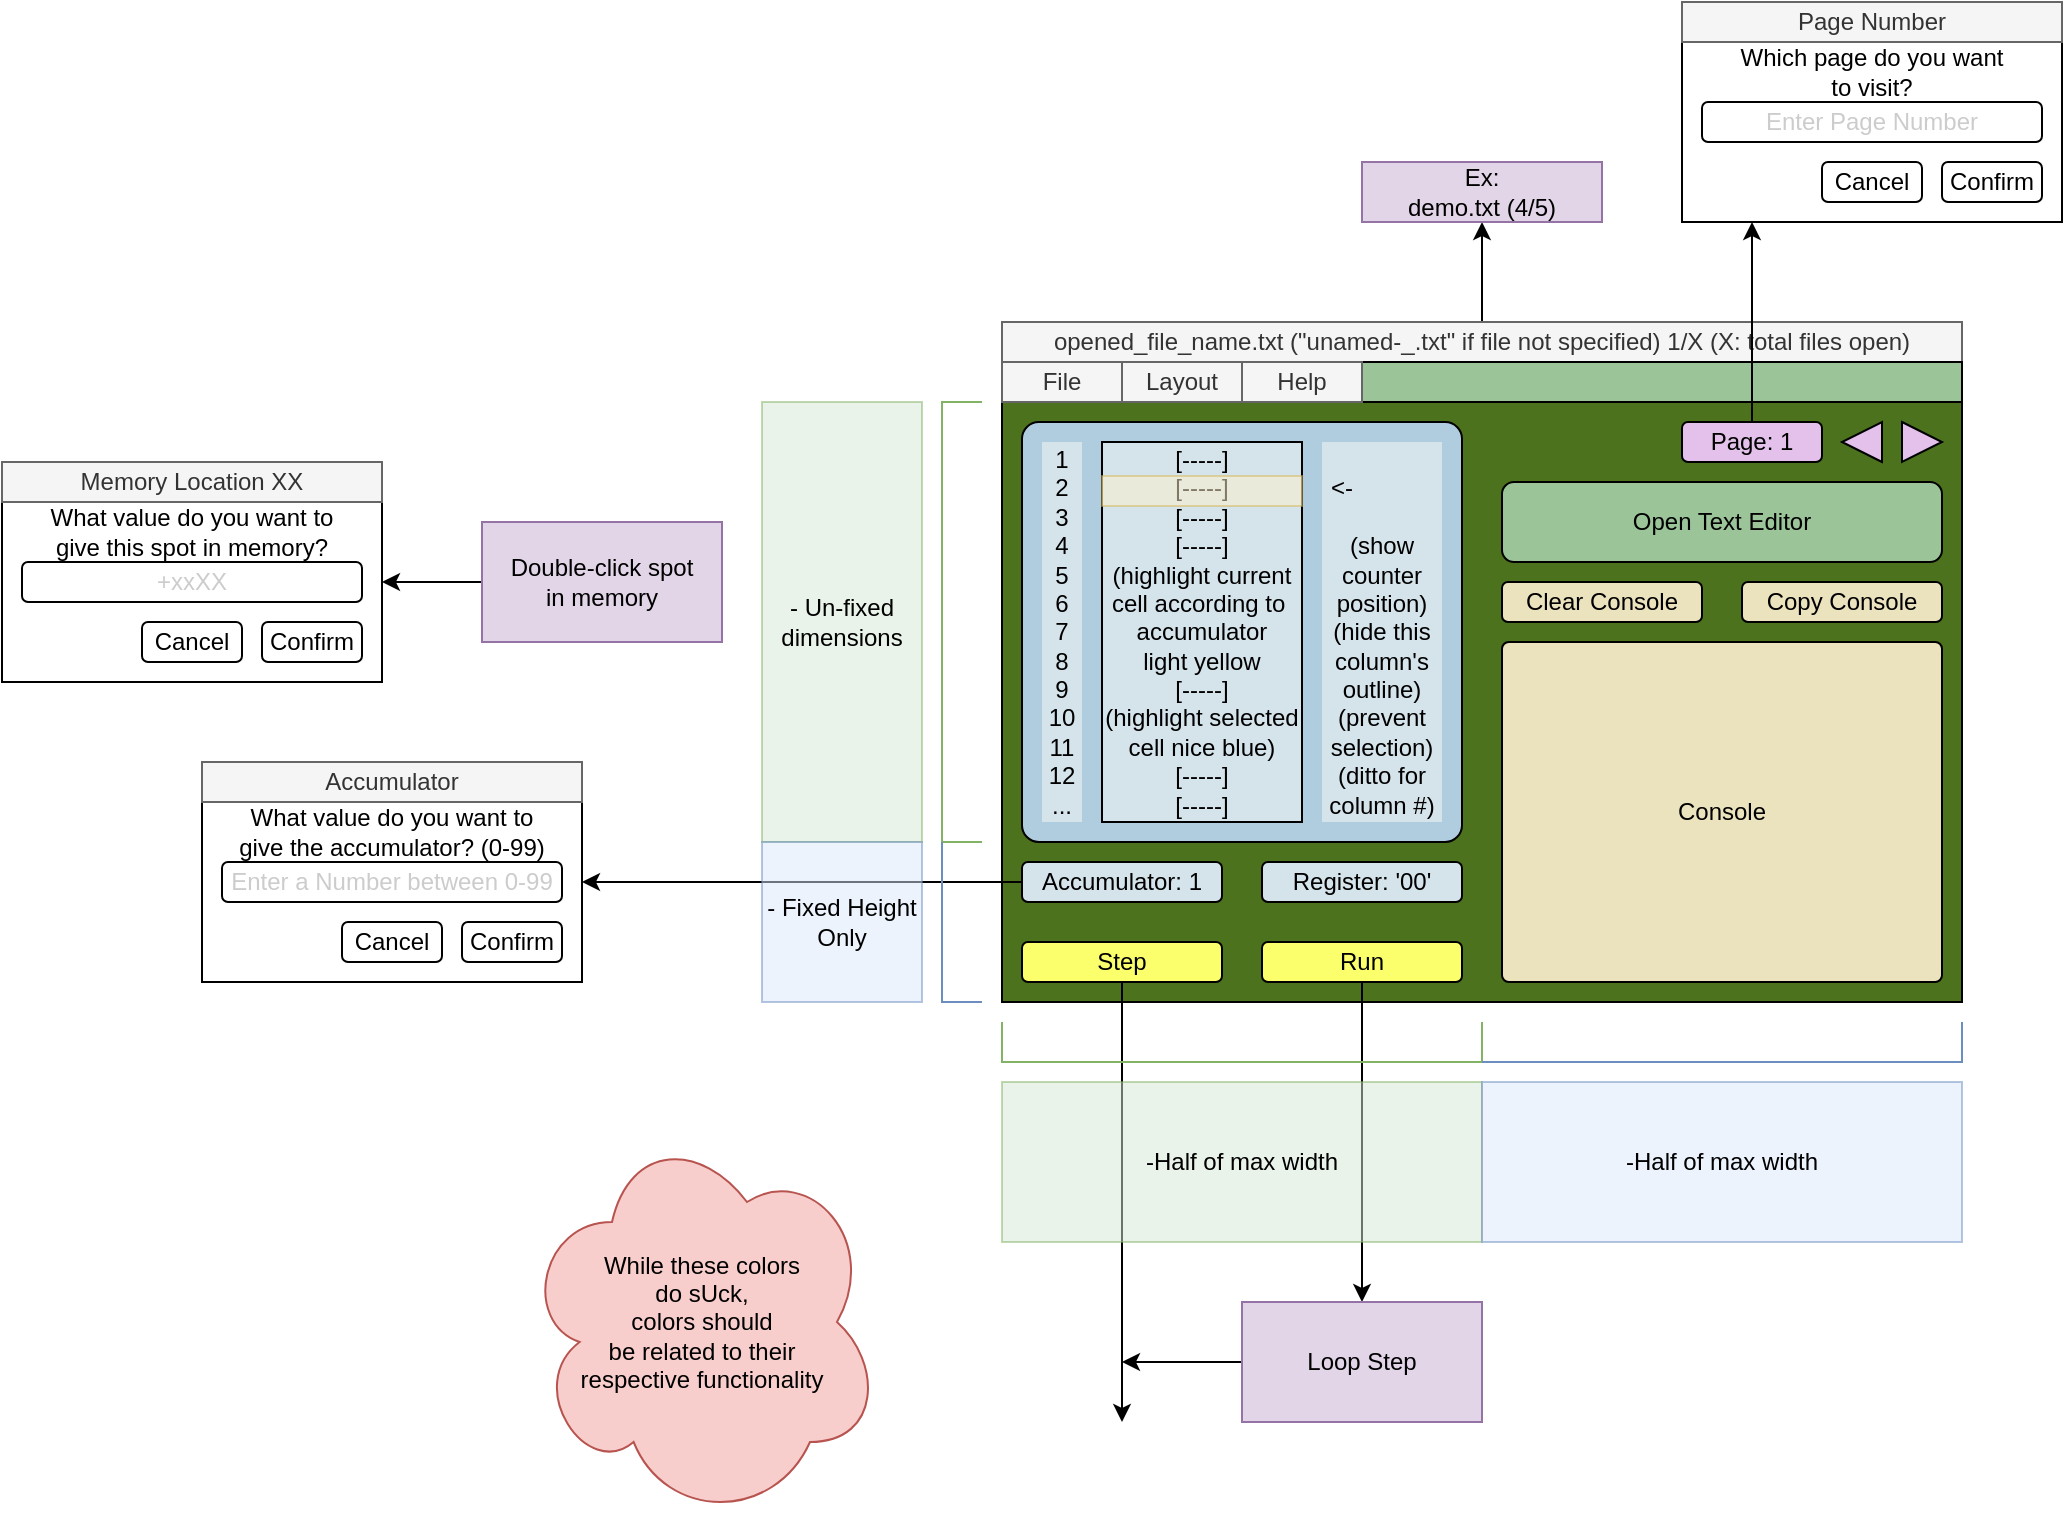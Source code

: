 <mxfile>
    <diagram id="1IKONmWEsu5W-emo_XLy" name="Page-1">
        <mxGraphModel dx="1456" dy="1460" grid="1" gridSize="10" guides="1" tooltips="1" connect="1" arrows="1" fold="1" page="1" pageScale="1" pageWidth="850" pageHeight="1100" math="0" shadow="0">
            <root>
                <mxCell id="0"/>
                <mxCell id="1" parent="0"/>
                <mxCell id="2" value="" style="rounded=0;whiteSpace=wrap;html=1;fillColor=#4C721D;" parent="1" vertex="1">
                    <mxGeometry x="210" y="150" width="480" height="320" as="geometry"/>
                </mxCell>
                <mxCell id="62" style="edgeStyle=none;rounded=0;html=1;fontColor=#CCCCCC;" edge="1" parent="1" source="4">
                    <mxGeometry relative="1" as="geometry">
                        <mxPoint x="450.0" y="80" as="targetPoint"/>
                    </mxGeometry>
                </mxCell>
                <mxCell id="4" value="opened_file_name.txt (&quot;unamed-_.txt&quot; if file not specified) 1/X (X: total files open)" style="rounded=0;whiteSpace=wrap;html=1;fillColor=#f5f5f5;fontColor=#333333;strokeColor=#666666;" parent="1" vertex="1">
                    <mxGeometry x="210" y="130" width="480" height="20" as="geometry"/>
                </mxCell>
                <mxCell id="6" value="Console" style="rounded=1;whiteSpace=wrap;html=1;arcSize=2;fillColor=#EBE2BE;" parent="1" vertex="1">
                    <mxGeometry x="460" y="290" width="220" height="170" as="geometry"/>
                </mxCell>
                <mxCell id="44" style="edgeStyle=none;rounded=0;html=1;" edge="1" parent="1" source="7">
                    <mxGeometry relative="1" as="geometry">
                        <mxPoint x="270" y="680" as="targetPoint"/>
                    </mxGeometry>
                </mxCell>
                <mxCell id="7" value="Step" style="rounded=1;whiteSpace=wrap;html=1;fillColor=#FAFF6B;" parent="1" vertex="1">
                    <mxGeometry x="220" y="440" width="100" height="20" as="geometry"/>
                </mxCell>
                <mxCell id="45" style="edgeStyle=none;rounded=0;html=1;" edge="1" parent="1" source="8">
                    <mxGeometry relative="1" as="geometry">
                        <mxPoint x="390" y="620" as="targetPoint"/>
                    </mxGeometry>
                </mxCell>
                <mxCell id="8" value="Run" style="rounded=1;whiteSpace=wrap;html=1;fillColor=#FAFF6B;" parent="1" vertex="1">
                    <mxGeometry x="340" y="440" width="100" height="20" as="geometry"/>
                </mxCell>
                <mxCell id="10" value="Register: '00'" style="rounded=1;whiteSpace=wrap;html=1;fillColor=#D5E3EB;" parent="1" vertex="1">
                    <mxGeometry x="340" y="400" width="100" height="20" as="geometry"/>
                </mxCell>
                <mxCell id="48" style="edgeStyle=none;rounded=0;html=1;" edge="1" parent="1" source="11">
                    <mxGeometry relative="1" as="geometry">
                        <mxPoint x="2.274e-13" y="410" as="targetPoint"/>
                    </mxGeometry>
                </mxCell>
                <mxCell id="11" value="Accumulator: 1" style="rounded=1;whiteSpace=wrap;html=1;fillColor=#D5E3EB;" parent="1" vertex="1">
                    <mxGeometry x="220" y="400" width="100" height="20" as="geometry"/>
                </mxCell>
                <mxCell id="13" value="Memory" style="rounded=1;whiteSpace=wrap;html=1;arcSize=4;fillColor=#AFCDDE;" parent="1" vertex="1">
                    <mxGeometry x="220" y="180" width="220" height="210" as="geometry"/>
                </mxCell>
                <mxCell id="15" value="1&lt;br&gt;2&lt;br&gt;3&lt;br&gt;4&lt;br&gt;5&lt;br&gt;6&lt;br&gt;7&lt;br&gt;8&lt;br&gt;9&lt;br&gt;10&lt;br&gt;11&lt;br&gt;12&lt;br&gt;..." style="rounded=0;whiteSpace=wrap;html=1;strokeColor=none;fillColor=#D5E3EB;" parent="1" vertex="1">
                    <mxGeometry x="230" y="190" width="20" height="190" as="geometry"/>
                </mxCell>
                <mxCell id="16" value="[-----]&lt;br&gt;[-----]&lt;br&gt;[-----]&lt;br style=&quot;border-color: var(--border-color);&quot;&gt;[-----]&lt;br style=&quot;border-color: var(--border-color);&quot;&gt;(highlight current&lt;br style=&quot;border-color: var(--border-color);&quot;&gt;cell according to&amp;nbsp;&lt;br style=&quot;border-color: var(--border-color);&quot;&gt;accumulator&lt;br style=&quot;border-color: var(--border-color);&quot;&gt;light yellow&lt;br style=&quot;border-color: var(--border-color);&quot;&gt;[-----]&lt;br style=&quot;border-color: var(--border-color);&quot;&gt;(highlight selected&lt;br style=&quot;border-color: var(--border-color);&quot;&gt;cell nice blue)&lt;br style=&quot;border-color: var(--border-color);&quot;&gt;[-----]&lt;br style=&quot;border-color: var(--border-color);&quot;&gt;[-----]" style="rounded=0;whiteSpace=wrap;html=1;fillColor=#D5E3EB;" parent="1" vertex="1">
                    <mxGeometry x="260" y="190" width="100" height="190" as="geometry"/>
                </mxCell>
                <mxCell id="17" value="&lt;br&gt;&amp;lt;-&amp;nbsp; &amp;nbsp; &amp;nbsp; &amp;nbsp; &amp;nbsp; &amp;nbsp;&amp;nbsp;&lt;br&gt;&lt;br&gt;(show&lt;br&gt;counter&lt;br&gt;position)&lt;br&gt;(hide this&lt;br&gt;column's&lt;br&gt;outline)&lt;br&gt;(prevent&lt;br&gt;selection)&lt;br&gt;(ditto for&lt;br&gt;column #)" style="rounded=0;whiteSpace=wrap;html=1;fillColor=#D5E3EB;strokeColor=none;strokeWidth=1;" parent="1" vertex="1">
                    <mxGeometry x="370" y="190" width="60" height="190" as="geometry"/>
                </mxCell>
                <mxCell id="19" value="" style="rounded=0;whiteSpace=wrap;html=1;fillColor=#fff2cc;strokeColor=#d6b656;gradientColor=none;opacity=50;" vertex="1" parent="1">
                    <mxGeometry x="260" y="207" width="100" height="15" as="geometry"/>
                </mxCell>
                <mxCell id="24" value="- Un-fixed dimensions" style="rounded=0;whiteSpace=wrap;html=1;fillColor=#d5e8d4;strokeColor=#82b366;opacity=50;" vertex="1" parent="1">
                    <mxGeometry x="90" y="170" width="80" height="220" as="geometry"/>
                </mxCell>
                <mxCell id="25" value="" style="endArrow=none;html=1;fillColor=#d5e8d4;strokeColor=#82b366;rounded=0;" edge="1" parent="1">
                    <mxGeometry width="50" height="50" relative="1" as="geometry">
                        <mxPoint x="200" y="390" as="sourcePoint"/>
                        <mxPoint x="200" y="170" as="targetPoint"/>
                        <Array as="points">
                            <mxPoint x="180" y="390"/>
                            <mxPoint x="180" y="170"/>
                        </Array>
                    </mxGeometry>
                </mxCell>
                <mxCell id="26" value="" style="endArrow=none;html=1;fillColor=#dae8fc;strokeColor=#6c8ebf;rounded=0;" edge="1" parent="1">
                    <mxGeometry width="50" height="50" relative="1" as="geometry">
                        <mxPoint x="200" y="470" as="sourcePoint"/>
                        <mxPoint x="180" y="390" as="targetPoint"/>
                        <Array as="points">
                            <mxPoint x="180" y="470"/>
                        </Array>
                    </mxGeometry>
                </mxCell>
                <mxCell id="22" value="- Fixed Height&lt;br&gt;Only" style="whiteSpace=wrap;html=1;aspect=fixed;fillColor=#dae8fc;strokeColor=#6c8ebf;opacity=50;" vertex="1" parent="1">
                    <mxGeometry x="90" y="390" width="80" height="80" as="geometry"/>
                </mxCell>
                <mxCell id="27" value="-Half of max width" style="rounded=0;whiteSpace=wrap;html=1;fillColor=#d5e8d4;strokeColor=#82b366;opacity=50;" vertex="1" parent="1">
                    <mxGeometry x="210" y="510" width="240" height="80" as="geometry"/>
                </mxCell>
                <mxCell id="28" value="-Half of max width" style="rounded=0;whiteSpace=wrap;html=1;fillColor=#dae8fc;strokeColor=#6c8ebf;opacity=50;" vertex="1" parent="1">
                    <mxGeometry x="450" y="510" width="240" height="80" as="geometry"/>
                </mxCell>
                <mxCell id="29" value="" style="endArrow=none;html=1;rounded=0;fillColor=#d5e8d4;strokeColor=#82b366;" edge="1" parent="1">
                    <mxGeometry width="50" height="50" relative="1" as="geometry">
                        <mxPoint x="210" y="480" as="sourcePoint"/>
                        <mxPoint x="450" y="480" as="targetPoint"/>
                        <Array as="points">
                            <mxPoint x="210" y="500"/>
                            <mxPoint x="450" y="500"/>
                        </Array>
                    </mxGeometry>
                </mxCell>
                <mxCell id="30" value="" style="endArrow=none;html=1;rounded=0;fillColor=#dae8fc;strokeColor=#6c8ebf;" edge="1" parent="1">
                    <mxGeometry width="50" height="50" relative="1" as="geometry">
                        <mxPoint x="450" y="500" as="sourcePoint"/>
                        <mxPoint x="690" y="480" as="targetPoint"/>
                        <Array as="points">
                            <mxPoint x="690" y="500"/>
                        </Array>
                    </mxGeometry>
                </mxCell>
                <mxCell id="31" value="Clear Console" style="rounded=1;whiteSpace=wrap;html=1;fillColor=#EBE2BE;" vertex="1" parent="1">
                    <mxGeometry x="460" y="260" width="100" height="20" as="geometry"/>
                </mxCell>
                <mxCell id="32" value="Open Text Editor" style="rounded=1;whiteSpace=wrap;html=1;fillColor=#9BC499;" vertex="1" parent="1">
                    <mxGeometry x="460" y="210" width="220" height="40" as="geometry"/>
                </mxCell>
                <mxCell id="33" value="Copy Console" style="rounded=1;whiteSpace=wrap;html=1;fillColor=#EBE2BE;" vertex="1" parent="1">
                    <mxGeometry x="580" y="260" width="100" height="20" as="geometry"/>
                </mxCell>
                <mxCell id="36" value="" style="rounded=0;whiteSpace=wrap;html=1;fillColor=#9BC499;" vertex="1" parent="1">
                    <mxGeometry x="210" y="150" width="480" height="20" as="geometry"/>
                </mxCell>
                <mxCell id="38" value="File" style="rounded=0;whiteSpace=wrap;html=1;fillColor=#f5f5f5;fontColor=#333333;strokeColor=#666666;" vertex="1" parent="1">
                    <mxGeometry x="210" y="150" width="60" height="20" as="geometry"/>
                </mxCell>
                <mxCell id="39" value="Layout" style="rounded=0;whiteSpace=wrap;html=1;fillColor=#f5f5f5;fontColor=#333333;strokeColor=#666666;" vertex="1" parent="1">
                    <mxGeometry x="270" y="150" width="60" height="20" as="geometry"/>
                </mxCell>
                <mxCell id="40" value="Help" style="rounded=0;whiteSpace=wrap;html=1;fillColor=#f5f5f5;fontColor=#333333;strokeColor=#666666;" vertex="1" parent="1">
                    <mxGeometry x="330" y="150" width="60" height="20" as="geometry"/>
                </mxCell>
                <mxCell id="42" value="While these colors&lt;br&gt;do sUck,&lt;br&gt;colors should&lt;br&gt;be related to their&lt;br&gt;respective functionality" style="ellipse;shape=cloud;whiteSpace=wrap;html=1;strokeColor=#b85450;strokeWidth=1;fillColor=#f8cecc;" vertex="1" parent="1">
                    <mxGeometry x="-30" y="530" width="180" height="200" as="geometry"/>
                </mxCell>
                <mxCell id="47" style="edgeStyle=none;rounded=0;html=1;" edge="1" parent="1" source="46">
                    <mxGeometry relative="1" as="geometry">
                        <mxPoint x="270" y="650" as="targetPoint"/>
                    </mxGeometry>
                </mxCell>
                <mxCell id="46" value="Loop Step" style="rounded=0;whiteSpace=wrap;html=1;strokeWidth=1;fillColor=#e1d5e7;strokeColor=#9673a6;" vertex="1" parent="1">
                    <mxGeometry x="330" y="620" width="120" height="60" as="geometry"/>
                </mxCell>
                <mxCell id="49" value="" style="rounded=0;whiteSpace=wrap;html=1;strokeWidth=1;" vertex="1" parent="1">
                    <mxGeometry x="-190" y="370" width="190" height="90" as="geometry"/>
                </mxCell>
                <mxCell id="50" value="Accumulator" style="rounded=0;whiteSpace=wrap;html=1;strokeWidth=1;fillColor=#f5f5f5;fontColor=#333333;strokeColor=#666666;" vertex="1" parent="1">
                    <mxGeometry x="-190" y="350" width="190" height="20" as="geometry"/>
                </mxCell>
                <mxCell id="51" value="What value do you want to&lt;br&gt;give the accumulator? (0-99)" style="rounded=0;whiteSpace=wrap;html=1;strokeWidth=1;strokeColor=none;fillColor=none;" vertex="1" parent="1">
                    <mxGeometry x="-190" y="370" width="190" height="30" as="geometry"/>
                </mxCell>
                <mxCell id="52" value="&lt;font color=&quot;#cccccc&quot;&gt;Enter a Number between 0-99&lt;/font&gt;" style="rounded=1;whiteSpace=wrap;html=1;strokeWidth=1;" vertex="1" parent="1">
                    <mxGeometry x="-180" y="400" width="170" height="20" as="geometry"/>
                </mxCell>
                <mxCell id="53" value="Confirm" style="rounded=1;whiteSpace=wrap;html=1;strokeWidth=1;" vertex="1" parent="1">
                    <mxGeometry x="-60" y="430" width="50" height="20" as="geometry"/>
                </mxCell>
                <mxCell id="54" value="Cancel" style="rounded=1;whiteSpace=wrap;html=1;strokeWidth=1;" vertex="1" parent="1">
                    <mxGeometry x="-120" y="430" width="50" height="20" as="geometry"/>
                </mxCell>
                <mxCell id="55" value="" style="rounded=0;whiteSpace=wrap;html=1;strokeWidth=1;" vertex="1" parent="1">
                    <mxGeometry x="-290" y="220" width="190" height="90" as="geometry"/>
                </mxCell>
                <mxCell id="56" value="Memory Location XX" style="rounded=0;whiteSpace=wrap;html=1;strokeWidth=1;fillColor=#f5f5f5;fontColor=#333333;strokeColor=#666666;" vertex="1" parent="1">
                    <mxGeometry x="-290" y="200" width="190" height="20" as="geometry"/>
                </mxCell>
                <mxCell id="57" value="What value do you want to&lt;br&gt;give this spot in memory?" style="rounded=0;whiteSpace=wrap;html=1;strokeWidth=1;strokeColor=none;fillColor=none;" vertex="1" parent="1">
                    <mxGeometry x="-290" y="220" width="190" height="30" as="geometry"/>
                </mxCell>
                <mxCell id="58" value="&lt;font color=&quot;#cccccc&quot;&gt;+xxXX&lt;/font&gt;" style="rounded=1;whiteSpace=wrap;html=1;strokeWidth=1;" vertex="1" parent="1">
                    <mxGeometry x="-280" y="250" width="170" height="20" as="geometry"/>
                </mxCell>
                <mxCell id="59" value="Confirm" style="rounded=1;whiteSpace=wrap;html=1;strokeWidth=1;" vertex="1" parent="1">
                    <mxGeometry x="-160" y="280" width="50" height="20" as="geometry"/>
                </mxCell>
                <mxCell id="60" value="Cancel" style="rounded=1;whiteSpace=wrap;html=1;strokeWidth=1;" vertex="1" parent="1">
                    <mxGeometry x="-220" y="280" width="50" height="20" as="geometry"/>
                </mxCell>
                <mxCell id="71" style="edgeStyle=none;rounded=0;html=1;fontColor=#CCCCCC;" edge="1" parent="1" source="61">
                    <mxGeometry relative="1" as="geometry">
                        <mxPoint x="-100" y="260" as="targetPoint"/>
                    </mxGeometry>
                </mxCell>
                <mxCell id="61" value="Double-click spot&lt;br&gt;in memory" style="rounded=0;whiteSpace=wrap;html=1;strokeWidth=1;fillColor=#e1d5e7;strokeColor=#9673a6;" vertex="1" parent="1">
                    <mxGeometry x="-50" y="230" width="120" height="60" as="geometry"/>
                </mxCell>
                <mxCell id="63" value="" style="triangle;whiteSpace=wrap;html=1;strokeWidth=1;fillColor=#E3C1EB;" vertex="1" parent="1">
                    <mxGeometry x="660" y="180" width="20" height="20" as="geometry"/>
                </mxCell>
                <mxCell id="64" value="" style="triangle;whiteSpace=wrap;html=1;strokeWidth=1;fillColor=#E3C1EB;direction=west;" vertex="1" parent="1">
                    <mxGeometry x="630" y="180" width="20" height="20" as="geometry"/>
                </mxCell>
                <mxCell id="66" value="Ex:&lt;br&gt;demo.txt (4/5)" style="rounded=0;whiteSpace=wrap;html=1;strokeWidth=1;fillColor=#e1d5e7;strokeColor=#9673a6;" vertex="1" parent="1">
                    <mxGeometry x="390" y="50" width="120" height="30" as="geometry"/>
                </mxCell>
                <mxCell id="68" style="edgeStyle=none;rounded=0;html=1;fontColor=#CCCCCC;" edge="1" parent="1" source="67">
                    <mxGeometry relative="1" as="geometry">
                        <mxPoint x="585.0" y="80" as="targetPoint"/>
                    </mxGeometry>
                </mxCell>
                <mxCell id="67" value="Page: 1" style="rounded=1;whiteSpace=wrap;html=1;fillColor=#E3C1EB;" vertex="1" parent="1">
                    <mxGeometry x="550" y="180" width="70" height="20" as="geometry"/>
                </mxCell>
                <mxCell id="72" value="" style="rounded=0;whiteSpace=wrap;html=1;strokeWidth=1;" vertex="1" parent="1">
                    <mxGeometry x="550" y="-10" width="190" height="90" as="geometry"/>
                </mxCell>
                <mxCell id="73" value="Page Number" style="rounded=0;whiteSpace=wrap;html=1;strokeWidth=1;fillColor=#f5f5f5;fontColor=#333333;strokeColor=#666666;" vertex="1" parent="1">
                    <mxGeometry x="550" y="-30" width="190" height="20" as="geometry"/>
                </mxCell>
                <mxCell id="74" value="Which page do you want&lt;br&gt;to visit?" style="rounded=0;whiteSpace=wrap;html=1;strokeWidth=1;strokeColor=none;fillColor=none;" vertex="1" parent="1">
                    <mxGeometry x="550" y="-10" width="190" height="30" as="geometry"/>
                </mxCell>
                <mxCell id="75" value="&lt;font color=&quot;#cccccc&quot;&gt;Enter Page Number&lt;/font&gt;" style="rounded=1;whiteSpace=wrap;html=1;strokeWidth=1;" vertex="1" parent="1">
                    <mxGeometry x="560" y="20" width="170" height="20" as="geometry"/>
                </mxCell>
                <mxCell id="76" value="Confirm" style="rounded=1;whiteSpace=wrap;html=1;strokeWidth=1;" vertex="1" parent="1">
                    <mxGeometry x="680" y="50" width="50" height="20" as="geometry"/>
                </mxCell>
                <mxCell id="77" value="Cancel" style="rounded=1;whiteSpace=wrap;html=1;strokeWidth=1;" vertex="1" parent="1">
                    <mxGeometry x="620" y="50" width="50" height="20" as="geometry"/>
                </mxCell>
            </root>
        </mxGraphModel>
    </diagram>
</mxfile>